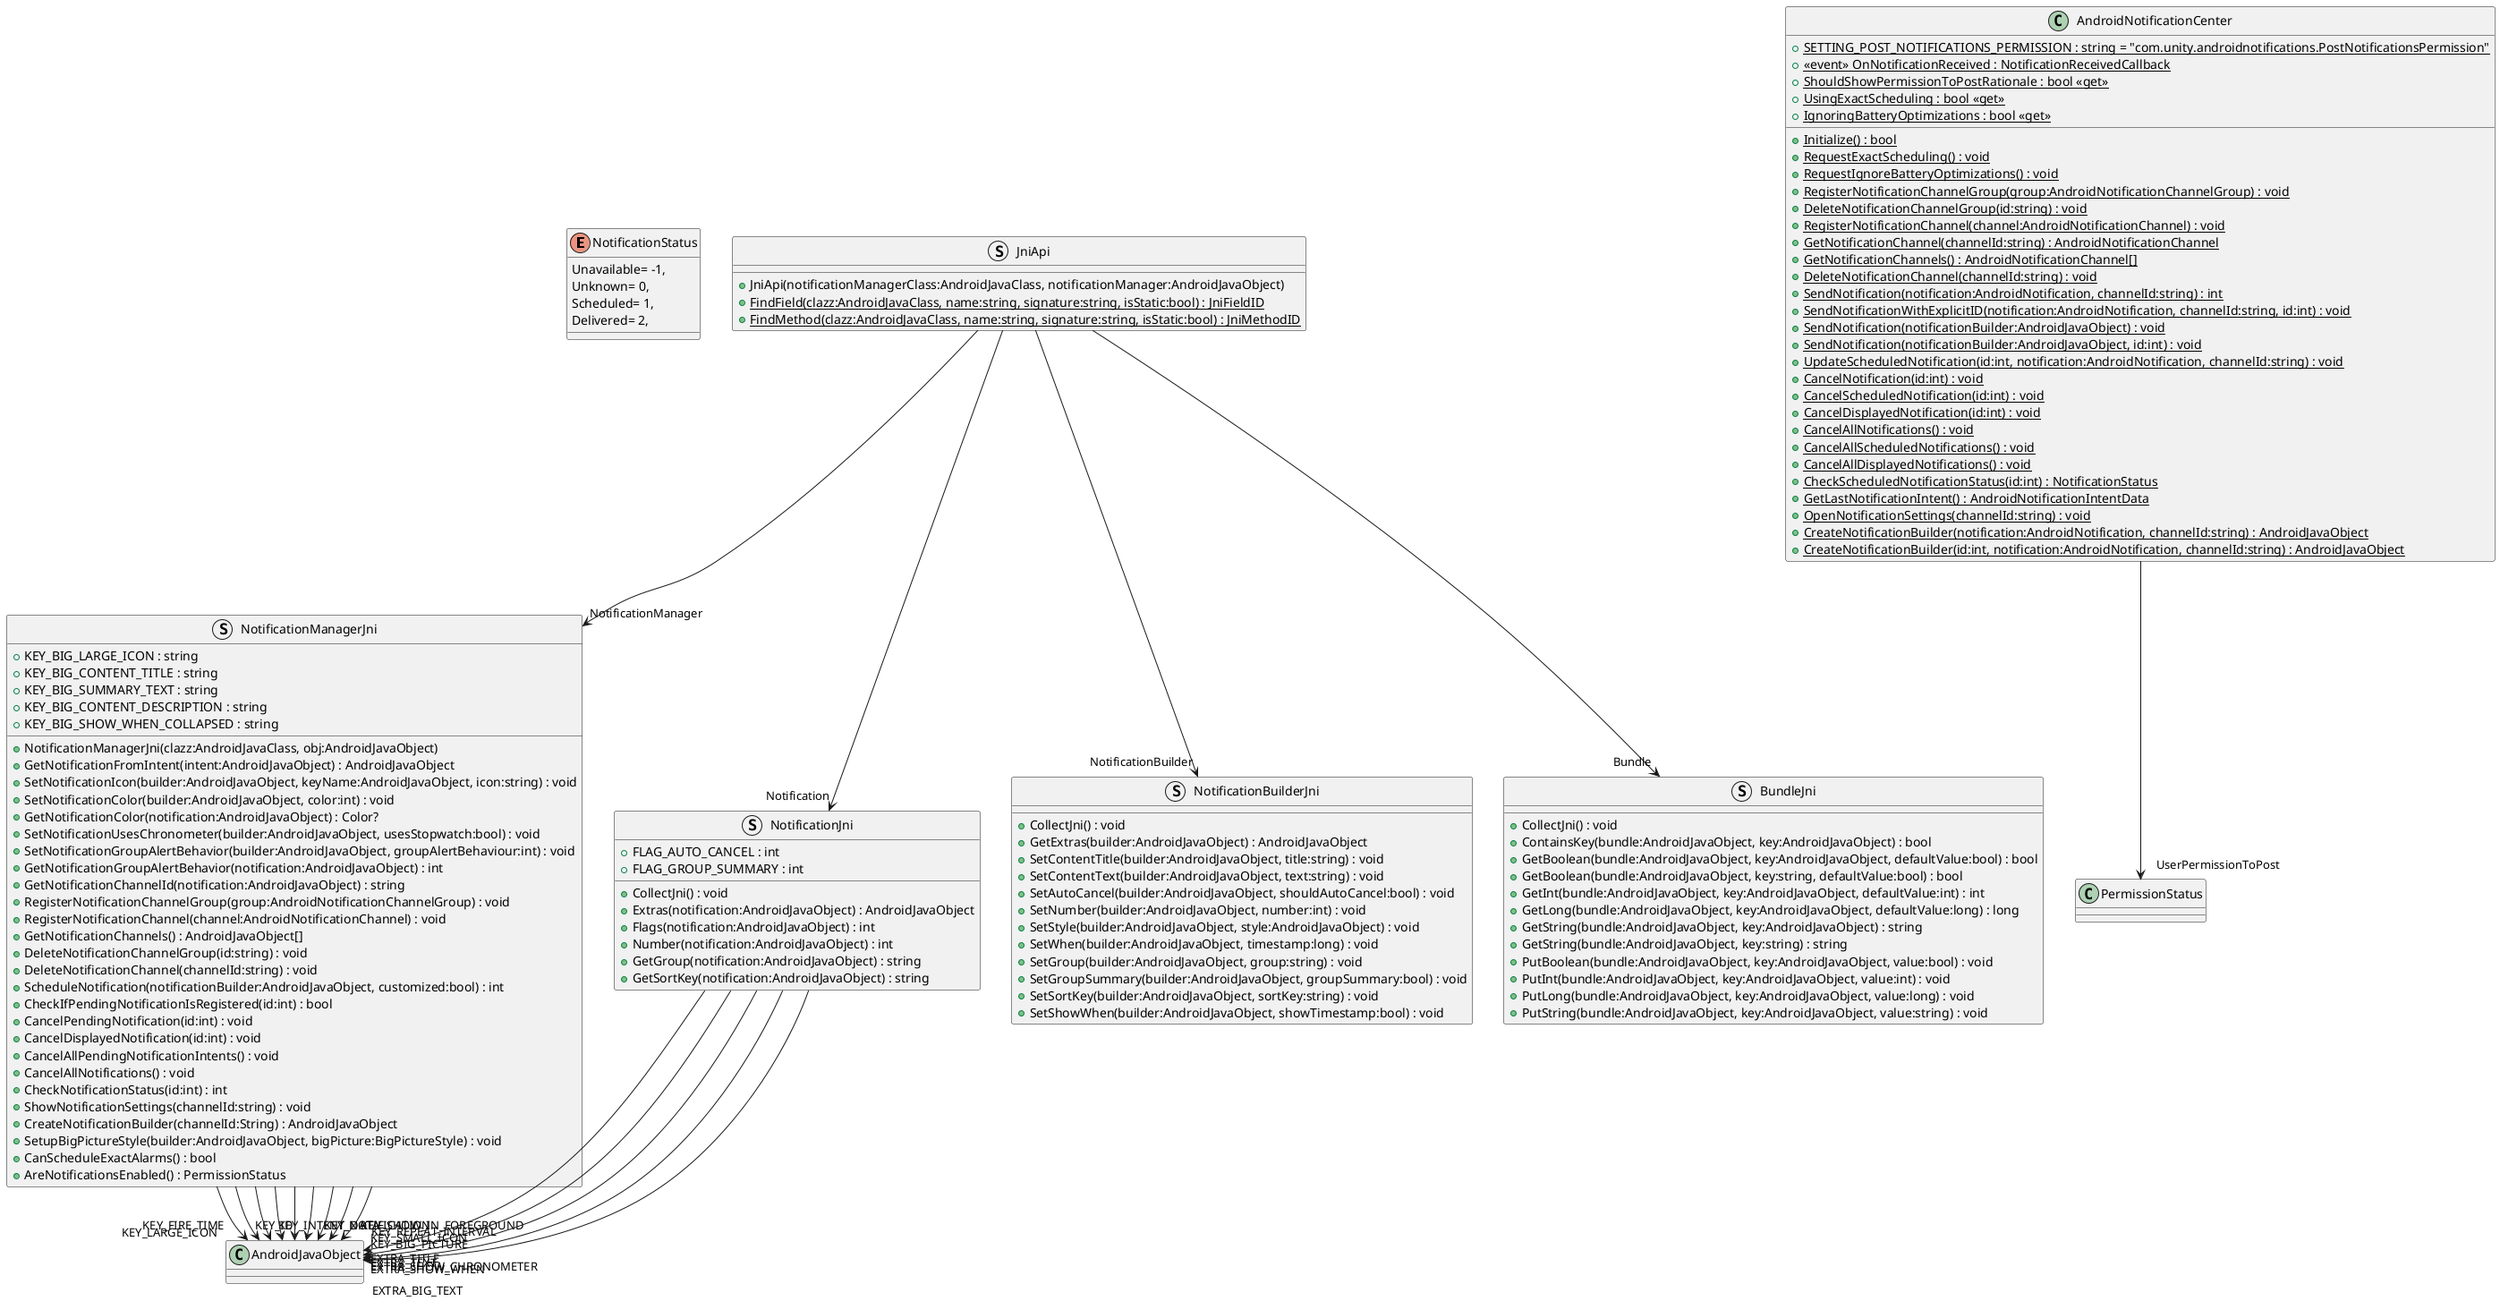 @startuml
enum NotificationStatus {
    Unavailable= -1,
    Unknown= 0,
    Scheduled= 1,
    Delivered= 2,
}
struct NotificationManagerJni {
    + KEY_BIG_LARGE_ICON : string
    + KEY_BIG_CONTENT_TITLE : string
    + KEY_BIG_SUMMARY_TEXT : string
    + KEY_BIG_CONTENT_DESCRIPTION : string
    + KEY_BIG_SHOW_WHEN_COLLAPSED : string
    + NotificationManagerJni(clazz:AndroidJavaClass, obj:AndroidJavaObject)
    + GetNotificationFromIntent(intent:AndroidJavaObject) : AndroidJavaObject
    + SetNotificationIcon(builder:AndroidJavaObject, keyName:AndroidJavaObject, icon:string) : void
    + SetNotificationColor(builder:AndroidJavaObject, color:int) : void
    + GetNotificationColor(notification:AndroidJavaObject) : Color?
    + SetNotificationUsesChronometer(builder:AndroidJavaObject, usesStopwatch:bool) : void
    + SetNotificationGroupAlertBehavior(builder:AndroidJavaObject, groupAlertBehaviour:int) : void
    + GetNotificationGroupAlertBehavior(notification:AndroidJavaObject) : int
    + GetNotificationChannelId(notification:AndroidJavaObject) : string
    + RegisterNotificationChannelGroup(group:AndroidNotificationChannelGroup) : void
    + RegisterNotificationChannel(channel:AndroidNotificationChannel) : void
    + GetNotificationChannels() : AndroidJavaObject[]
    + DeleteNotificationChannelGroup(id:string) : void
    + DeleteNotificationChannel(channelId:string) : void
    + ScheduleNotification(notificationBuilder:AndroidJavaObject, customized:bool) : int
    + CheckIfPendingNotificationIsRegistered(id:int) : bool
    + CancelPendingNotification(id:int) : void
    + CancelDisplayedNotification(id:int) : void
    + CancelAllPendingNotificationIntents() : void
    + CancelAllNotifications() : void
    + CheckNotificationStatus(id:int) : int
    + ShowNotificationSettings(channelId:string) : void
    + CreateNotificationBuilder(channelId:String) : AndroidJavaObject
    + SetupBigPictureStyle(builder:AndroidJavaObject, bigPicture:BigPictureStyle) : void
    + CanScheduleExactAlarms() : bool
    + AreNotificationsEnabled() : PermissionStatus
}
struct NotificationJni {
    + FLAG_AUTO_CANCEL : int
    + FLAG_GROUP_SUMMARY : int
    + CollectJni() : void
    + Extras(notification:AndroidJavaObject) : AndroidJavaObject
    + Flags(notification:AndroidJavaObject) : int
    + Number(notification:AndroidJavaObject) : int
    + GetGroup(notification:AndroidJavaObject) : string
    + GetSortKey(notification:AndroidJavaObject) : string
}
struct NotificationBuilderJni {
    + CollectJni() : void
    + GetExtras(builder:AndroidJavaObject) : AndroidJavaObject
    + SetContentTitle(builder:AndroidJavaObject, title:string) : void
    + SetContentText(builder:AndroidJavaObject, text:string) : void
    + SetAutoCancel(builder:AndroidJavaObject, shouldAutoCancel:bool) : void
    + SetNumber(builder:AndroidJavaObject, number:int) : void
    + SetStyle(builder:AndroidJavaObject, style:AndroidJavaObject) : void
    + SetWhen(builder:AndroidJavaObject, timestamp:long) : void
    + SetGroup(builder:AndroidJavaObject, group:string) : void
    + SetGroupSummary(builder:AndroidJavaObject, groupSummary:bool) : void
    + SetSortKey(builder:AndroidJavaObject, sortKey:string) : void
    + SetShowWhen(builder:AndroidJavaObject, showTimestamp:bool) : void
}
struct BundleJni {
    + CollectJni() : void
    + ContainsKey(bundle:AndroidJavaObject, key:AndroidJavaObject) : bool
    + GetBoolean(bundle:AndroidJavaObject, key:AndroidJavaObject, defaultValue:bool) : bool
    + GetBoolean(bundle:AndroidJavaObject, key:string, defaultValue:bool) : bool
    + GetInt(bundle:AndroidJavaObject, key:AndroidJavaObject, defaultValue:int) : int
    + GetLong(bundle:AndroidJavaObject, key:AndroidJavaObject, defaultValue:long) : long
    + GetString(bundle:AndroidJavaObject, key:AndroidJavaObject) : string
    + GetString(bundle:AndroidJavaObject, key:string) : string
    + PutBoolean(bundle:AndroidJavaObject, key:AndroidJavaObject, value:bool) : void
    + PutInt(bundle:AndroidJavaObject, key:AndroidJavaObject, value:int) : void
    + PutLong(bundle:AndroidJavaObject, key:AndroidJavaObject, value:long) : void
    + PutString(bundle:AndroidJavaObject, key:AndroidJavaObject, value:string) : void
}
struct JniApi {
    + JniApi(notificationManagerClass:AndroidJavaClass, notificationManager:AndroidJavaObject)
    + {static} FindField(clazz:AndroidJavaClass, name:string, signature:string, isStatic:bool) : JniFieldID
    + {static} FindMethod(clazz:AndroidJavaClass, name:string, signature:string, isStatic:bool) : JniMethodID
}
class AndroidNotificationCenter {
    + {static} SETTING_POST_NOTIFICATIONS_PERMISSION : string = "com.unity.androidnotifications.PostNotificationsPermission"
    + {static}  <<event>> OnNotificationReceived : NotificationReceivedCallback 
    + {static} Initialize() : bool
    + {static} ShouldShowPermissionToPostRationale : bool <<get>>
    + {static} UsingExactScheduling : bool <<get>>
    + {static} RequestExactScheduling() : void
    + {static} IgnoringBatteryOptimizations : bool <<get>>
    + {static} RequestIgnoreBatteryOptimizations() : void
    + {static} RegisterNotificationChannelGroup(group:AndroidNotificationChannelGroup) : void
    + {static} DeleteNotificationChannelGroup(id:string) : void
    + {static} RegisterNotificationChannel(channel:AndroidNotificationChannel) : void
    + {static} GetNotificationChannel(channelId:string) : AndroidNotificationChannel
    + {static} GetNotificationChannels() : AndroidNotificationChannel[]
    + {static} DeleteNotificationChannel(channelId:string) : void
    + {static} SendNotification(notification:AndroidNotification, channelId:string) : int
    + {static} SendNotificationWithExplicitID(notification:AndroidNotification, channelId:string, id:int) : void
    + {static} SendNotification(notificationBuilder:AndroidJavaObject) : void
    + {static} SendNotification(notificationBuilder:AndroidJavaObject, id:int) : void
    + {static} UpdateScheduledNotification(id:int, notification:AndroidNotification, channelId:string) : void
    + {static} CancelNotification(id:int) : void
    + {static} CancelScheduledNotification(id:int) : void
    + {static} CancelDisplayedNotification(id:int) : void
    + {static} CancelAllNotifications() : void
    + {static} CancelAllScheduledNotifications() : void
    + {static} CancelAllDisplayedNotifications() : void
    + {static} CheckScheduledNotificationStatus(id:int) : NotificationStatus
    + {static} GetLastNotificationIntent() : AndroidNotificationIntentData
    + {static} OpenNotificationSettings(channelId:string) : void
    + {static} CreateNotificationBuilder(notification:AndroidNotification, channelId:string) : AndroidJavaObject
    + {static} CreateNotificationBuilder(id:int, notification:AndroidNotification, channelId:string) : AndroidJavaObject
}
NotificationManagerJni --> "KEY_FIRE_TIME" AndroidJavaObject
NotificationManagerJni --> "KEY_ID" AndroidJavaObject
NotificationManagerJni --> "KEY_INTENT_DATA" AndroidJavaObject
NotificationManagerJni --> "KEY_LARGE_ICON" AndroidJavaObject
NotificationManagerJni --> "KEY_REPEAT_INTERVAL" AndroidJavaObject
NotificationManagerJni --> "KEY_NOTIFICATION" AndroidJavaObject
NotificationManagerJni --> "KEY_SMALL_ICON" AndroidJavaObject
NotificationManagerJni --> "KEY_SHOW_IN_FOREGROUND" AndroidJavaObject
NotificationManagerJni --> "KEY_BIG_PICTURE" AndroidJavaObject
NotificationJni --> "EXTRA_TITLE" AndroidJavaObject
NotificationJni --> "EXTRA_TEXT" AndroidJavaObject
NotificationJni --> "EXTRA_SHOW_CHRONOMETER" AndroidJavaObject
NotificationJni --> "EXTRA_BIG_TEXT" AndroidJavaObject
NotificationJni --> "EXTRA_SHOW_WHEN" AndroidJavaObject
JniApi --> "NotificationManager" NotificationManagerJni
JniApi --> "Notification" NotificationJni
JniApi --> "NotificationBuilder" NotificationBuilderJni
JniApi --> "Bundle" BundleJni
AndroidNotificationCenter --> "UserPermissionToPost" PermissionStatus
@enduml
